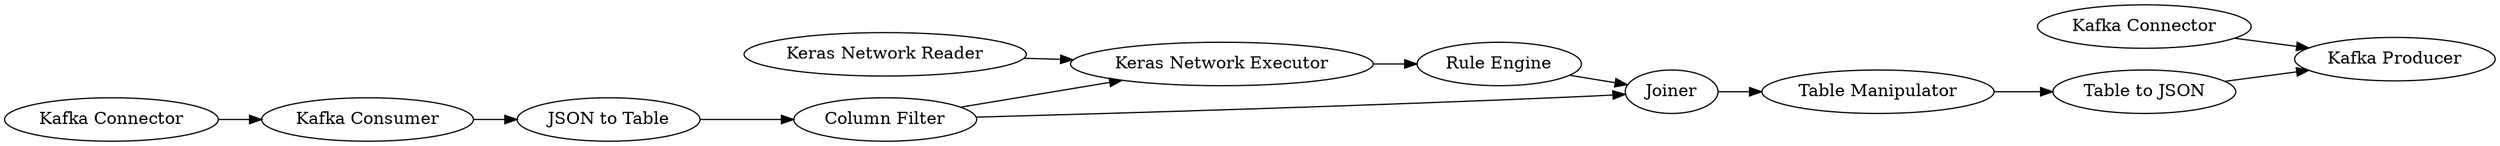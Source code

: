 digraph {
	"9111687801237800304_40" [label="JSON to Table"]
	"9111687801237800304_67" [label=Joiner]
	"9111687801237800304_66" [label="Kafka Connector"]
	"9111687801237800304_58" [label="Column Filter"]
	"9111687801237800304_65" [label="Kafka Producer"]
	"9111687801237800304_68" [label="Table to JSON"]
	"9111687801237800304_71" [label="Keras Network Executor"]
	"9111687801237800304_70" [label="Keras Network Reader"]
	"9111687801237800304_69" [label="Table Manipulator"]
	"9111687801237800304_24" [label="Kafka Consumer"]
	"9111687801237800304_63" [label="Rule Engine"]
	"9111687801237800304_23" [label="Kafka Connector"]
	"9111687801237800304_67" -> "9111687801237800304_69"
	"9111687801237800304_58" -> "9111687801237800304_71"
	"9111687801237800304_24" -> "9111687801237800304_40"
	"9111687801237800304_71" -> "9111687801237800304_63"
	"9111687801237800304_40" -> "9111687801237800304_58"
	"9111687801237800304_58" -> "9111687801237800304_67"
	"9111687801237800304_63" -> "9111687801237800304_67"
	"9111687801237800304_68" -> "9111687801237800304_65"
	"9111687801237800304_70" -> "9111687801237800304_71"
	"9111687801237800304_66" -> "9111687801237800304_65"
	"9111687801237800304_69" -> "9111687801237800304_68"
	"9111687801237800304_23" -> "9111687801237800304_24"
	rankdir=LR
}
